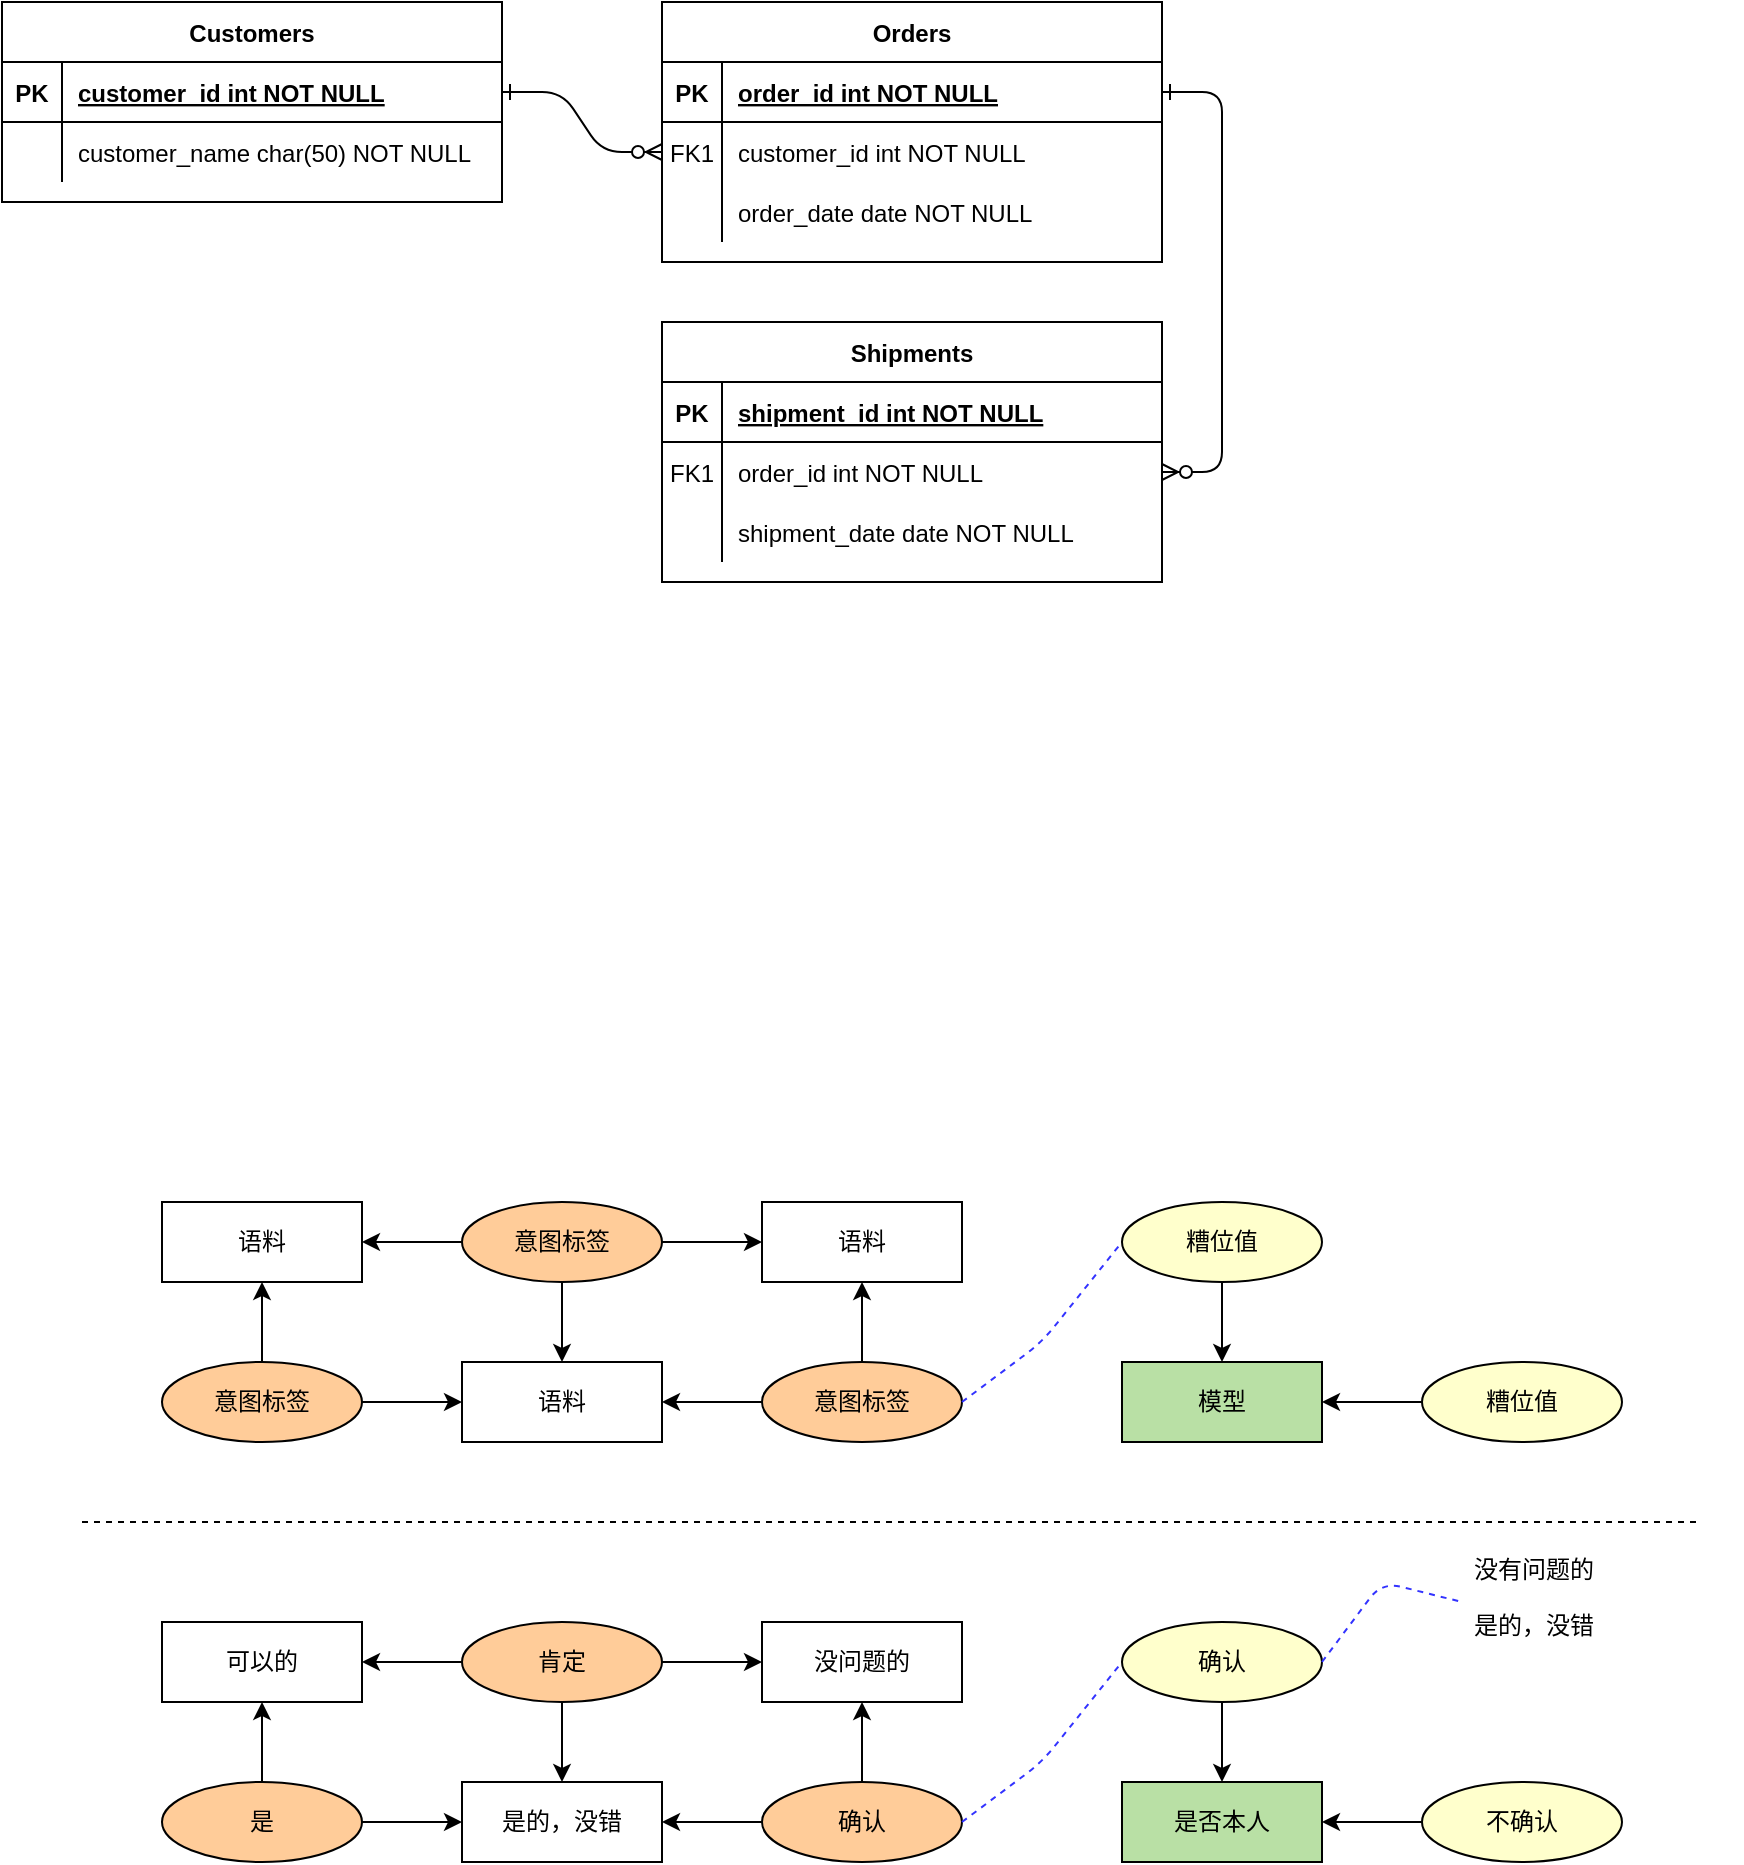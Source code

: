<mxfile version="13.6.2" type="github">
  <diagram id="R2lEEEUBdFMjLlhIrx00" name="Page-1">
    <mxGraphModel dx="1426" dy="914" grid="1" gridSize="10" guides="1" tooltips="1" connect="1" arrows="1" fold="1" page="1" pageScale="1" pageWidth="850" pageHeight="1100" math="0" shadow="0" extFonts="Permanent Marker^https://fonts.googleapis.com/css?family=Permanent+Marker">
      <root>
        <mxCell id="0" />
        <mxCell id="1" parent="0" />
        <mxCell id="C-vyLk0tnHw3VtMMgP7b-1" value="" style="edgeStyle=entityRelationEdgeStyle;endArrow=ERzeroToMany;startArrow=ERone;endFill=1;startFill=0;" parent="1" source="C-vyLk0tnHw3VtMMgP7b-24" target="C-vyLk0tnHw3VtMMgP7b-6" edge="1">
          <mxGeometry width="100" height="100" relative="1" as="geometry">
            <mxPoint x="340" y="720" as="sourcePoint" />
            <mxPoint x="440" y="620" as="targetPoint" />
          </mxGeometry>
        </mxCell>
        <mxCell id="C-vyLk0tnHw3VtMMgP7b-12" value="" style="edgeStyle=entityRelationEdgeStyle;endArrow=ERzeroToMany;startArrow=ERone;endFill=1;startFill=0;" parent="1" source="C-vyLk0tnHw3VtMMgP7b-3" target="C-vyLk0tnHw3VtMMgP7b-17" edge="1">
          <mxGeometry width="100" height="100" relative="1" as="geometry">
            <mxPoint x="400" y="180" as="sourcePoint" />
            <mxPoint x="460" y="205" as="targetPoint" />
          </mxGeometry>
        </mxCell>
        <mxCell id="C-vyLk0tnHw3VtMMgP7b-2" value="Orders" style="shape=table;startSize=30;container=1;collapsible=1;childLayout=tableLayout;fixedRows=1;rowLines=0;fontStyle=1;align=center;resizeLast=1;" parent="1" vertex="1">
          <mxGeometry x="450" y="120" width="250" height="130" as="geometry" />
        </mxCell>
        <mxCell id="C-vyLk0tnHw3VtMMgP7b-3" value="" style="shape=partialRectangle;collapsible=0;dropTarget=0;pointerEvents=0;fillColor=none;points=[[0,0.5],[1,0.5]];portConstraint=eastwest;top=0;left=0;right=0;bottom=1;" parent="C-vyLk0tnHw3VtMMgP7b-2" vertex="1">
          <mxGeometry y="30" width="250" height="30" as="geometry" />
        </mxCell>
        <mxCell id="C-vyLk0tnHw3VtMMgP7b-4" value="PK" style="shape=partialRectangle;overflow=hidden;connectable=0;fillColor=none;top=0;left=0;bottom=0;right=0;fontStyle=1;" parent="C-vyLk0tnHw3VtMMgP7b-3" vertex="1">
          <mxGeometry width="30" height="30" as="geometry" />
        </mxCell>
        <mxCell id="C-vyLk0tnHw3VtMMgP7b-5" value="order_id int NOT NULL " style="shape=partialRectangle;overflow=hidden;connectable=0;fillColor=none;top=0;left=0;bottom=0;right=0;align=left;spacingLeft=6;fontStyle=5;" parent="C-vyLk0tnHw3VtMMgP7b-3" vertex="1">
          <mxGeometry x="30" width="220" height="30" as="geometry" />
        </mxCell>
        <mxCell id="C-vyLk0tnHw3VtMMgP7b-6" value="" style="shape=partialRectangle;collapsible=0;dropTarget=0;pointerEvents=0;fillColor=none;points=[[0,0.5],[1,0.5]];portConstraint=eastwest;top=0;left=0;right=0;bottom=0;" parent="C-vyLk0tnHw3VtMMgP7b-2" vertex="1">
          <mxGeometry y="60" width="250" height="30" as="geometry" />
        </mxCell>
        <mxCell id="C-vyLk0tnHw3VtMMgP7b-7" value="FK1" style="shape=partialRectangle;overflow=hidden;connectable=0;fillColor=none;top=0;left=0;bottom=0;right=0;" parent="C-vyLk0tnHw3VtMMgP7b-6" vertex="1">
          <mxGeometry width="30" height="30" as="geometry" />
        </mxCell>
        <mxCell id="C-vyLk0tnHw3VtMMgP7b-8" value="customer_id int NOT NULL" style="shape=partialRectangle;overflow=hidden;connectable=0;fillColor=none;top=0;left=0;bottom=0;right=0;align=left;spacingLeft=6;" parent="C-vyLk0tnHw3VtMMgP7b-6" vertex="1">
          <mxGeometry x="30" width="220" height="30" as="geometry" />
        </mxCell>
        <mxCell id="C-vyLk0tnHw3VtMMgP7b-9" value="" style="shape=partialRectangle;collapsible=0;dropTarget=0;pointerEvents=0;fillColor=none;points=[[0,0.5],[1,0.5]];portConstraint=eastwest;top=0;left=0;right=0;bottom=0;" parent="C-vyLk0tnHw3VtMMgP7b-2" vertex="1">
          <mxGeometry y="90" width="250" height="30" as="geometry" />
        </mxCell>
        <mxCell id="C-vyLk0tnHw3VtMMgP7b-10" value="" style="shape=partialRectangle;overflow=hidden;connectable=0;fillColor=none;top=0;left=0;bottom=0;right=0;" parent="C-vyLk0tnHw3VtMMgP7b-9" vertex="1">
          <mxGeometry width="30" height="30" as="geometry" />
        </mxCell>
        <mxCell id="C-vyLk0tnHw3VtMMgP7b-11" value="order_date date NOT NULL" style="shape=partialRectangle;overflow=hidden;connectable=0;fillColor=none;top=0;left=0;bottom=0;right=0;align=left;spacingLeft=6;" parent="C-vyLk0tnHw3VtMMgP7b-9" vertex="1">
          <mxGeometry x="30" width="220" height="30" as="geometry" />
        </mxCell>
        <mxCell id="C-vyLk0tnHw3VtMMgP7b-13" value="Shipments" style="shape=table;startSize=30;container=1;collapsible=1;childLayout=tableLayout;fixedRows=1;rowLines=0;fontStyle=1;align=center;resizeLast=1;" parent="1" vertex="1">
          <mxGeometry x="450" y="280" width="250" height="130" as="geometry" />
        </mxCell>
        <mxCell id="C-vyLk0tnHw3VtMMgP7b-14" value="" style="shape=partialRectangle;collapsible=0;dropTarget=0;pointerEvents=0;fillColor=none;points=[[0,0.5],[1,0.5]];portConstraint=eastwest;top=0;left=0;right=0;bottom=1;" parent="C-vyLk0tnHw3VtMMgP7b-13" vertex="1">
          <mxGeometry y="30" width="250" height="30" as="geometry" />
        </mxCell>
        <mxCell id="C-vyLk0tnHw3VtMMgP7b-15" value="PK" style="shape=partialRectangle;overflow=hidden;connectable=0;fillColor=none;top=0;left=0;bottom=0;right=0;fontStyle=1;" parent="C-vyLk0tnHw3VtMMgP7b-14" vertex="1">
          <mxGeometry width="30" height="30" as="geometry" />
        </mxCell>
        <mxCell id="C-vyLk0tnHw3VtMMgP7b-16" value="shipment_id int NOT NULL " style="shape=partialRectangle;overflow=hidden;connectable=0;fillColor=none;top=0;left=0;bottom=0;right=0;align=left;spacingLeft=6;fontStyle=5;" parent="C-vyLk0tnHw3VtMMgP7b-14" vertex="1">
          <mxGeometry x="30" width="220" height="30" as="geometry" />
        </mxCell>
        <mxCell id="C-vyLk0tnHw3VtMMgP7b-17" value="" style="shape=partialRectangle;collapsible=0;dropTarget=0;pointerEvents=0;fillColor=none;points=[[0,0.5],[1,0.5]];portConstraint=eastwest;top=0;left=0;right=0;bottom=0;" parent="C-vyLk0tnHw3VtMMgP7b-13" vertex="1">
          <mxGeometry y="60" width="250" height="30" as="geometry" />
        </mxCell>
        <mxCell id="C-vyLk0tnHw3VtMMgP7b-18" value="FK1" style="shape=partialRectangle;overflow=hidden;connectable=0;fillColor=none;top=0;left=0;bottom=0;right=0;" parent="C-vyLk0tnHw3VtMMgP7b-17" vertex="1">
          <mxGeometry width="30" height="30" as="geometry" />
        </mxCell>
        <mxCell id="C-vyLk0tnHw3VtMMgP7b-19" value="order_id int NOT NULL" style="shape=partialRectangle;overflow=hidden;connectable=0;fillColor=none;top=0;left=0;bottom=0;right=0;align=left;spacingLeft=6;" parent="C-vyLk0tnHw3VtMMgP7b-17" vertex="1">
          <mxGeometry x="30" width="220" height="30" as="geometry" />
        </mxCell>
        <mxCell id="C-vyLk0tnHw3VtMMgP7b-20" value="" style="shape=partialRectangle;collapsible=0;dropTarget=0;pointerEvents=0;fillColor=none;points=[[0,0.5],[1,0.5]];portConstraint=eastwest;top=0;left=0;right=0;bottom=0;" parent="C-vyLk0tnHw3VtMMgP7b-13" vertex="1">
          <mxGeometry y="90" width="250" height="30" as="geometry" />
        </mxCell>
        <mxCell id="C-vyLk0tnHw3VtMMgP7b-21" value="" style="shape=partialRectangle;overflow=hidden;connectable=0;fillColor=none;top=0;left=0;bottom=0;right=0;" parent="C-vyLk0tnHw3VtMMgP7b-20" vertex="1">
          <mxGeometry width="30" height="30" as="geometry" />
        </mxCell>
        <mxCell id="C-vyLk0tnHw3VtMMgP7b-22" value="shipment_date date NOT NULL" style="shape=partialRectangle;overflow=hidden;connectable=0;fillColor=none;top=0;left=0;bottom=0;right=0;align=left;spacingLeft=6;" parent="C-vyLk0tnHw3VtMMgP7b-20" vertex="1">
          <mxGeometry x="30" width="220" height="30" as="geometry" />
        </mxCell>
        <mxCell id="C-vyLk0tnHw3VtMMgP7b-23" value="Customers" style="shape=table;startSize=30;container=1;collapsible=1;childLayout=tableLayout;fixedRows=1;rowLines=0;fontStyle=1;align=center;resizeLast=1;" parent="1" vertex="1">
          <mxGeometry x="120" y="120" width="250" height="100" as="geometry" />
        </mxCell>
        <mxCell id="C-vyLk0tnHw3VtMMgP7b-24" value="" style="shape=partialRectangle;collapsible=0;dropTarget=0;pointerEvents=0;fillColor=none;points=[[0,0.5],[1,0.5]];portConstraint=eastwest;top=0;left=0;right=0;bottom=1;" parent="C-vyLk0tnHw3VtMMgP7b-23" vertex="1">
          <mxGeometry y="30" width="250" height="30" as="geometry" />
        </mxCell>
        <mxCell id="C-vyLk0tnHw3VtMMgP7b-25" value="PK" style="shape=partialRectangle;overflow=hidden;connectable=0;fillColor=none;top=0;left=0;bottom=0;right=0;fontStyle=1;" parent="C-vyLk0tnHw3VtMMgP7b-24" vertex="1">
          <mxGeometry width="30" height="30" as="geometry" />
        </mxCell>
        <mxCell id="C-vyLk0tnHw3VtMMgP7b-26" value="customer_id int NOT NULL " style="shape=partialRectangle;overflow=hidden;connectable=0;fillColor=none;top=0;left=0;bottom=0;right=0;align=left;spacingLeft=6;fontStyle=5;" parent="C-vyLk0tnHw3VtMMgP7b-24" vertex="1">
          <mxGeometry x="30" width="220" height="30" as="geometry" />
        </mxCell>
        <mxCell id="C-vyLk0tnHw3VtMMgP7b-27" value="" style="shape=partialRectangle;collapsible=0;dropTarget=0;pointerEvents=0;fillColor=none;points=[[0,0.5],[1,0.5]];portConstraint=eastwest;top=0;left=0;right=0;bottom=0;" parent="C-vyLk0tnHw3VtMMgP7b-23" vertex="1">
          <mxGeometry y="60" width="250" height="30" as="geometry" />
        </mxCell>
        <mxCell id="C-vyLk0tnHw3VtMMgP7b-28" value="" style="shape=partialRectangle;overflow=hidden;connectable=0;fillColor=none;top=0;left=0;bottom=0;right=0;" parent="C-vyLk0tnHw3VtMMgP7b-27" vertex="1">
          <mxGeometry width="30" height="30" as="geometry" />
        </mxCell>
        <mxCell id="C-vyLk0tnHw3VtMMgP7b-29" value="customer_name char(50) NOT NULL" style="shape=partialRectangle;overflow=hidden;connectable=0;fillColor=none;top=0;left=0;bottom=0;right=0;align=left;spacingLeft=6;" parent="C-vyLk0tnHw3VtMMgP7b-27" vertex="1">
          <mxGeometry x="30" width="220" height="30" as="geometry" />
        </mxCell>
        <mxCell id="Qva0CkF_LmBE52HRVxiL-1" value="语料" style="whiteSpace=wrap;html=1;align=center;" vertex="1" parent="1">
          <mxGeometry x="350" y="800" width="100" height="40" as="geometry" />
        </mxCell>
        <mxCell id="Qva0CkF_LmBE52HRVxiL-3" style="edgeStyle=orthogonalEdgeStyle;rounded=0;orthogonalLoop=1;jettySize=auto;html=1;exitX=0.5;exitY=1;exitDx=0;exitDy=0;" edge="1" parent="1" source="Qva0CkF_LmBE52HRVxiL-2" target="Qva0CkF_LmBE52HRVxiL-1">
          <mxGeometry relative="1" as="geometry" />
        </mxCell>
        <mxCell id="Qva0CkF_LmBE52HRVxiL-8" value="" style="edgeStyle=orthogonalEdgeStyle;rounded=0;orthogonalLoop=1;jettySize=auto;html=1;" edge="1" parent="1" source="Qva0CkF_LmBE52HRVxiL-2" target="Qva0CkF_LmBE52HRVxiL-6">
          <mxGeometry relative="1" as="geometry" />
        </mxCell>
        <mxCell id="Qva0CkF_LmBE52HRVxiL-10" value="" style="edgeStyle=orthogonalEdgeStyle;rounded=0;orthogonalLoop=1;jettySize=auto;html=1;" edge="1" parent="1" source="Qva0CkF_LmBE52HRVxiL-2" target="Qva0CkF_LmBE52HRVxiL-9">
          <mxGeometry relative="1" as="geometry" />
        </mxCell>
        <mxCell id="Qva0CkF_LmBE52HRVxiL-2" value="意图标签" style="ellipse;whiteSpace=wrap;html=1;align=center;fillColor=#FFCC99;" vertex="1" parent="1">
          <mxGeometry x="350" y="720" width="100" height="40" as="geometry" />
        </mxCell>
        <mxCell id="Qva0CkF_LmBE52HRVxiL-5" value="" style="edgeStyle=orthogonalEdgeStyle;rounded=0;orthogonalLoop=1;jettySize=auto;html=1;" edge="1" parent="1" source="Qva0CkF_LmBE52HRVxiL-4" target="Qva0CkF_LmBE52HRVxiL-1">
          <mxGeometry relative="1" as="geometry" />
        </mxCell>
        <mxCell id="Qva0CkF_LmBE52HRVxiL-11" value="" style="edgeStyle=orthogonalEdgeStyle;rounded=0;orthogonalLoop=1;jettySize=auto;html=1;" edge="1" parent="1" source="Qva0CkF_LmBE52HRVxiL-4" target="Qva0CkF_LmBE52HRVxiL-9">
          <mxGeometry relative="1" as="geometry" />
        </mxCell>
        <mxCell id="Qva0CkF_LmBE52HRVxiL-4" value="意图标签" style="ellipse;whiteSpace=wrap;html=1;align=center;fillColor=#FFCC99;" vertex="1" parent="1">
          <mxGeometry x="500" y="800" width="100" height="40" as="geometry" />
        </mxCell>
        <mxCell id="Qva0CkF_LmBE52HRVxiL-6" value="语料" style="whiteSpace=wrap;html=1;align=center;" vertex="1" parent="1">
          <mxGeometry x="200" y="720" width="100" height="40" as="geometry" />
        </mxCell>
        <mxCell id="Qva0CkF_LmBE52HRVxiL-9" value="语料" style="whiteSpace=wrap;html=1;align=center;" vertex="1" parent="1">
          <mxGeometry x="500" y="720" width="100" height="40" as="geometry" />
        </mxCell>
        <mxCell id="Qva0CkF_LmBE52HRVxiL-13" value="" style="edgeStyle=orthogonalEdgeStyle;rounded=0;orthogonalLoop=1;jettySize=auto;html=1;" edge="1" parent="1" source="Qva0CkF_LmBE52HRVxiL-12" target="Qva0CkF_LmBE52HRVxiL-1">
          <mxGeometry relative="1" as="geometry" />
        </mxCell>
        <mxCell id="Qva0CkF_LmBE52HRVxiL-14" value="" style="edgeStyle=orthogonalEdgeStyle;rounded=0;orthogonalLoop=1;jettySize=auto;html=1;" edge="1" parent="1" source="Qva0CkF_LmBE52HRVxiL-12" target="Qva0CkF_LmBE52HRVxiL-6">
          <mxGeometry relative="1" as="geometry" />
        </mxCell>
        <mxCell id="Qva0CkF_LmBE52HRVxiL-12" value="意图标签" style="ellipse;whiteSpace=wrap;html=1;align=center;fillColor=#FFCC99;" vertex="1" parent="1">
          <mxGeometry x="200" y="800" width="100" height="40" as="geometry" />
        </mxCell>
        <mxCell id="Qva0CkF_LmBE52HRVxiL-15" value="是的，没错" style="whiteSpace=wrap;html=1;align=center;" vertex="1" parent="1">
          <mxGeometry x="350" y="1010" width="100" height="40" as="geometry" />
        </mxCell>
        <mxCell id="Qva0CkF_LmBE52HRVxiL-16" style="edgeStyle=orthogonalEdgeStyle;rounded=0;orthogonalLoop=1;jettySize=auto;html=1;exitX=0.5;exitY=1;exitDx=0;exitDy=0;" edge="1" parent="1" source="Qva0CkF_LmBE52HRVxiL-19" target="Qva0CkF_LmBE52HRVxiL-15">
          <mxGeometry relative="1" as="geometry" />
        </mxCell>
        <mxCell id="Qva0CkF_LmBE52HRVxiL-17" value="" style="edgeStyle=orthogonalEdgeStyle;rounded=0;orthogonalLoop=1;jettySize=auto;html=1;" edge="1" parent="1" source="Qva0CkF_LmBE52HRVxiL-19" target="Qva0CkF_LmBE52HRVxiL-23">
          <mxGeometry relative="1" as="geometry" />
        </mxCell>
        <mxCell id="Qva0CkF_LmBE52HRVxiL-18" value="" style="edgeStyle=orthogonalEdgeStyle;rounded=0;orthogonalLoop=1;jettySize=auto;html=1;" edge="1" parent="1" source="Qva0CkF_LmBE52HRVxiL-19" target="Qva0CkF_LmBE52HRVxiL-24">
          <mxGeometry relative="1" as="geometry" />
        </mxCell>
        <mxCell id="Qva0CkF_LmBE52HRVxiL-19" value="肯定" style="ellipse;whiteSpace=wrap;html=1;align=center;fillColor=#FFCC99;" vertex="1" parent="1">
          <mxGeometry x="350" y="930" width="100" height="40" as="geometry" />
        </mxCell>
        <mxCell id="Qva0CkF_LmBE52HRVxiL-20" value="" style="edgeStyle=orthogonalEdgeStyle;rounded=0;orthogonalLoop=1;jettySize=auto;html=1;" edge="1" parent="1" source="Qva0CkF_LmBE52HRVxiL-22" target="Qva0CkF_LmBE52HRVxiL-15">
          <mxGeometry relative="1" as="geometry" />
        </mxCell>
        <mxCell id="Qva0CkF_LmBE52HRVxiL-21" value="" style="edgeStyle=orthogonalEdgeStyle;rounded=0;orthogonalLoop=1;jettySize=auto;html=1;" edge="1" parent="1" source="Qva0CkF_LmBE52HRVxiL-22" target="Qva0CkF_LmBE52HRVxiL-24">
          <mxGeometry relative="1" as="geometry" />
        </mxCell>
        <mxCell id="Qva0CkF_LmBE52HRVxiL-22" value="确认" style="ellipse;whiteSpace=wrap;html=1;align=center;fillColor=#FFCC99;" vertex="1" parent="1">
          <mxGeometry x="500" y="1010" width="100" height="40" as="geometry" />
        </mxCell>
        <mxCell id="Qva0CkF_LmBE52HRVxiL-23" value="可以的" style="whiteSpace=wrap;html=1;align=center;" vertex="1" parent="1">
          <mxGeometry x="200" y="930" width="100" height="40" as="geometry" />
        </mxCell>
        <mxCell id="Qva0CkF_LmBE52HRVxiL-24" value="没问题的" style="whiteSpace=wrap;html=1;align=center;" vertex="1" parent="1">
          <mxGeometry x="500" y="930" width="100" height="40" as="geometry" />
        </mxCell>
        <mxCell id="Qva0CkF_LmBE52HRVxiL-25" value="" style="edgeStyle=orthogonalEdgeStyle;rounded=0;orthogonalLoop=1;jettySize=auto;html=1;" edge="1" parent="1" source="Qva0CkF_LmBE52HRVxiL-27" target="Qva0CkF_LmBE52HRVxiL-15">
          <mxGeometry relative="1" as="geometry" />
        </mxCell>
        <mxCell id="Qva0CkF_LmBE52HRVxiL-26" value="" style="edgeStyle=orthogonalEdgeStyle;rounded=0;orthogonalLoop=1;jettySize=auto;html=1;" edge="1" parent="1" source="Qva0CkF_LmBE52HRVxiL-27" target="Qva0CkF_LmBE52HRVxiL-23">
          <mxGeometry relative="1" as="geometry" />
        </mxCell>
        <mxCell id="Qva0CkF_LmBE52HRVxiL-27" value="是" style="ellipse;whiteSpace=wrap;html=1;align=center;fillColor=#FFCC99;" vertex="1" parent="1">
          <mxGeometry x="200" y="1010" width="100" height="40" as="geometry" />
        </mxCell>
        <mxCell id="Qva0CkF_LmBE52HRVxiL-28" value="" style="endArrow=none;dashed=1;html=1;" edge="1" parent="1">
          <mxGeometry width="50" height="50" relative="1" as="geometry">
            <mxPoint x="160" y="880" as="sourcePoint" />
            <mxPoint x="970" y="880" as="targetPoint" />
          </mxGeometry>
        </mxCell>
        <mxCell id="Qva0CkF_LmBE52HRVxiL-29" value="模型" style="whiteSpace=wrap;html=1;align=center;fillColor=#B9E0A5;" vertex="1" parent="1">
          <mxGeometry x="680" y="800" width="100" height="40" as="geometry" />
        </mxCell>
        <mxCell id="Qva0CkF_LmBE52HRVxiL-31" value="" style="edgeStyle=orthogonalEdgeStyle;rounded=0;orthogonalLoop=1;jettySize=auto;html=1;" edge="1" parent="1" source="Qva0CkF_LmBE52HRVxiL-30" target="Qva0CkF_LmBE52HRVxiL-29">
          <mxGeometry relative="1" as="geometry" />
        </mxCell>
        <mxCell id="Qva0CkF_LmBE52HRVxiL-30" value="糟位值" style="ellipse;whiteSpace=wrap;html=1;align=center;fillColor=#FFFFCC;" vertex="1" parent="1">
          <mxGeometry x="680" y="720" width="100" height="40" as="geometry" />
        </mxCell>
        <mxCell id="Qva0CkF_LmBE52HRVxiL-36" value="" style="edgeStyle=orthogonalEdgeStyle;rounded=0;orthogonalLoop=1;jettySize=auto;html=1;" edge="1" parent="1" source="Qva0CkF_LmBE52HRVxiL-34" target="Qva0CkF_LmBE52HRVxiL-29">
          <mxGeometry relative="1" as="geometry" />
        </mxCell>
        <mxCell id="Qva0CkF_LmBE52HRVxiL-34" value="糟位值" style="ellipse;whiteSpace=wrap;html=1;align=center;fillColor=#FFFFCC;" vertex="1" parent="1">
          <mxGeometry x="830" y="800" width="100" height="40" as="geometry" />
        </mxCell>
        <mxCell id="Qva0CkF_LmBE52HRVxiL-37" value="" style="endArrow=none;dashed=1;html=1;entryX=0;entryY=0.5;entryDx=0;entryDy=0;exitX=1;exitY=0.5;exitDx=0;exitDy=0;strokeColor=#3333FF;" edge="1" parent="1" source="Qva0CkF_LmBE52HRVxiL-4" target="Qva0CkF_LmBE52HRVxiL-30">
          <mxGeometry width="50" height="50" relative="1" as="geometry">
            <mxPoint x="620" y="860" as="sourcePoint" />
            <mxPoint x="450" y="830" as="targetPoint" />
            <Array as="points">
              <mxPoint x="640" y="790" />
            </Array>
          </mxGeometry>
        </mxCell>
        <mxCell id="Qva0CkF_LmBE52HRVxiL-38" value="是否本人" style="whiteSpace=wrap;html=1;align=center;fillColor=#B9E0A5;" vertex="1" parent="1">
          <mxGeometry x="680" y="1010" width="100" height="40" as="geometry" />
        </mxCell>
        <mxCell id="Qva0CkF_LmBE52HRVxiL-39" value="" style="edgeStyle=orthogonalEdgeStyle;rounded=0;orthogonalLoop=1;jettySize=auto;html=1;" edge="1" parent="1" source="Qva0CkF_LmBE52HRVxiL-40" target="Qva0CkF_LmBE52HRVxiL-38">
          <mxGeometry relative="1" as="geometry" />
        </mxCell>
        <mxCell id="Qva0CkF_LmBE52HRVxiL-40" value="确认" style="ellipse;whiteSpace=wrap;html=1;align=center;fillColor=#FFFFCC;" vertex="1" parent="1">
          <mxGeometry x="680" y="930" width="100" height="40" as="geometry" />
        </mxCell>
        <mxCell id="Qva0CkF_LmBE52HRVxiL-41" value="" style="edgeStyle=orthogonalEdgeStyle;rounded=0;orthogonalLoop=1;jettySize=auto;html=1;" edge="1" parent="1" source="Qva0CkF_LmBE52HRVxiL-42" target="Qva0CkF_LmBE52HRVxiL-38">
          <mxGeometry relative="1" as="geometry" />
        </mxCell>
        <mxCell id="Qva0CkF_LmBE52HRVxiL-42" value="不确认" style="ellipse;whiteSpace=wrap;html=1;align=center;fillColor=#FFFFCC;" vertex="1" parent="1">
          <mxGeometry x="830" y="1010" width="100" height="40" as="geometry" />
        </mxCell>
        <mxCell id="Qva0CkF_LmBE52HRVxiL-43" value="" style="endArrow=none;dashed=1;html=1;entryX=0;entryY=0.5;entryDx=0;entryDy=0;exitX=1;exitY=0.5;exitDx=0;exitDy=0;strokeColor=#3333FF;" edge="1" parent="1">
          <mxGeometry width="50" height="50" relative="1" as="geometry">
            <mxPoint x="600" y="1030" as="sourcePoint" />
            <mxPoint x="680" y="950" as="targetPoint" />
            <Array as="points">
              <mxPoint x="640" y="1000" />
            </Array>
          </mxGeometry>
        </mxCell>
        <mxCell id="Qva0CkF_LmBE52HRVxiL-44" value="没有问题的&#xa;&#xa;是的，没错" style="text;strokeColor=none;fillColor=none;spacingLeft=4;spacingRight=4;overflow=hidden;rotatable=0;points=[[0,0.5],[1,0.5]];portConstraint=eastwest;fontSize=12;" vertex="1" parent="1">
          <mxGeometry x="850" y="890" width="140" height="60" as="geometry" />
        </mxCell>
        <mxCell id="Qva0CkF_LmBE52HRVxiL-45" value="" style="endArrow=none;dashed=1;html=1;entryX=0;entryY=0.5;entryDx=0;entryDy=0;exitX=1;exitY=0.5;exitDx=0;exitDy=0;strokeColor=#3333FF;" edge="1" parent="1" source="Qva0CkF_LmBE52HRVxiL-40" target="Qva0CkF_LmBE52HRVxiL-44">
          <mxGeometry width="50" height="50" relative="1" as="geometry">
            <mxPoint x="770" y="940" as="sourcePoint" />
            <mxPoint x="850" y="860" as="targetPoint" />
            <Array as="points">
              <mxPoint x="810" y="910" />
            </Array>
          </mxGeometry>
        </mxCell>
      </root>
    </mxGraphModel>
  </diagram>
</mxfile>
